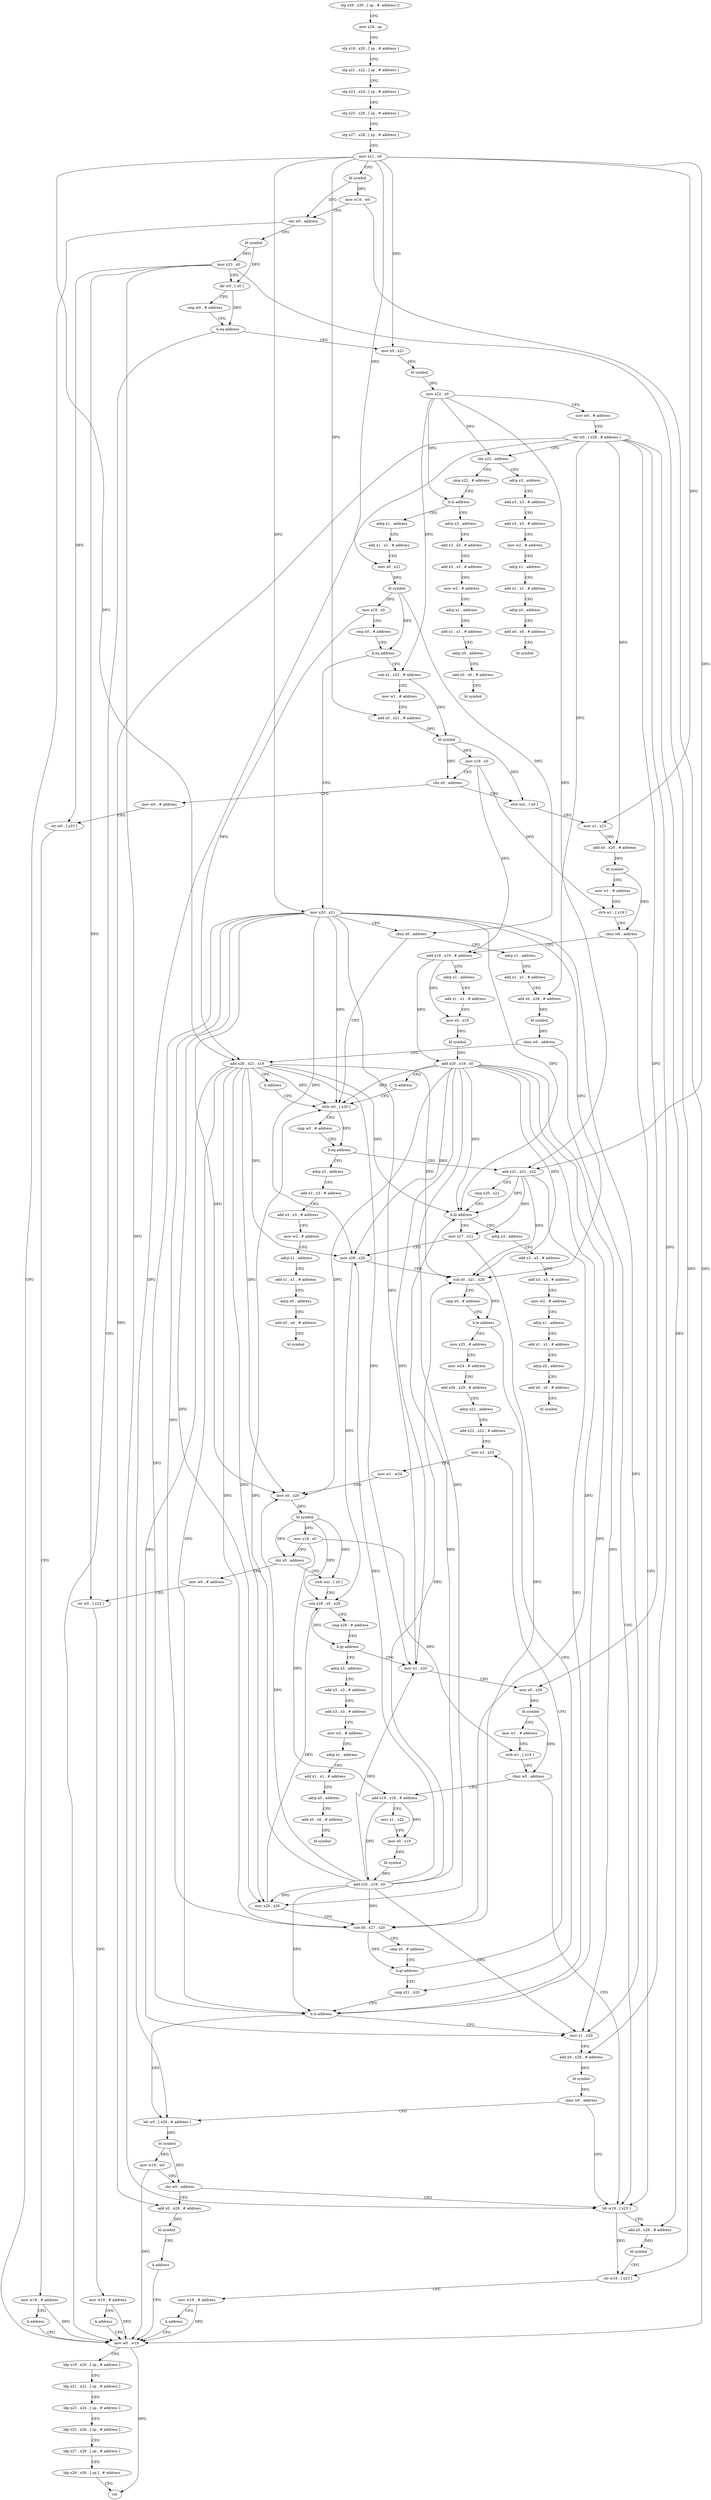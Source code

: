 digraph "func" {
"160280" [label = "stp x29 , x30 , [ sp , #- address ]!" ]
"160284" [label = "mov x29 , sp" ]
"160288" [label = "stp x19 , x20 , [ sp , # address ]" ]
"160292" [label = "stp x21 , x22 , [ sp , # address ]" ]
"160296" [label = "stp x23 , x24 , [ sp , # address ]" ]
"160300" [label = "stp x25 , x26 , [ sp , # address ]" ]
"160304" [label = "stp x27 , x28 , [ sp , # address ]" ]
"160308" [label = "mov x21 , x0" ]
"160312" [label = "bl symbol" ]
"160316" [label = "mov w19 , w0" ]
"160320" [label = "cbz w0 , address" ]
"160344" [label = "mov w0 , w19" ]
"160324" [label = "bl symbol" ]
"160348" [label = "ldp x19 , x20 , [ sp , # address ]" ]
"160352" [label = "ldp x21 , x22 , [ sp , # address ]" ]
"160356" [label = "ldp x23 , x24 , [ sp , # address ]" ]
"160360" [label = "ldp x25 , x26 , [ sp , # address ]" ]
"160364" [label = "ldp x27 , x28 , [ sp , # address ]" ]
"160368" [label = "ldp x29 , x30 , [ sp ] , # address" ]
"160372" [label = "ret" ]
"160328" [label = "mov x23 , x0" ]
"160332" [label = "ldr w0 , [ x0 ]" ]
"160336" [label = "cmp w0 , # address" ]
"160340" [label = "b.eq address" ]
"160376" [label = "mov x0 , x21" ]
"160380" [label = "bl symbol" ]
"160384" [label = "mov x22 , x0" ]
"160388" [label = "mov w0 , # address" ]
"160392" [label = "str w0 , [ x29 , # address ]" ]
"160396" [label = "cbz x22 , address" ]
"160672" [label = "adrp x3 , address" ]
"160400" [label = "cmp x22 , # address" ]
"160676" [label = "add x3 , x3 , # address" ]
"160680" [label = "add x3 , x3 , # address" ]
"160684" [label = "mov w2 , # address" ]
"160688" [label = "adrp x1 , address" ]
"160692" [label = "add x1 , x1 , # address" ]
"160696" [label = "adrp x0 , address" ]
"160700" [label = "add x0 , x0 , # address" ]
"160704" [label = "bl symbol" ]
"160404" [label = "b.ls address" ]
"160708" [label = "adrp x3 , address" ]
"160408" [label = "adrp x1 , address" ]
"160712" [label = "add x3 , x3 , # address" ]
"160716" [label = "add x3 , x3 , # address" ]
"160720" [label = "mov w2 , # address" ]
"160724" [label = "adrp x1 , address" ]
"160728" [label = "add x1 , x1 , # address" ]
"160732" [label = "adrp x0 , address" ]
"160736" [label = "add x0 , x0 , # address" ]
"160740" [label = "bl symbol" ]
"160412" [label = "add x1 , x1 , # address" ]
"160416" [label = "mov x0 , x21" ]
"160420" [label = "bl symbol" ]
"160424" [label = "mov x19 , x0" ]
"160428" [label = "cmp x0 , # address" ]
"160432" [label = "b.eq address" ]
"160744" [label = "sub x2 , x22 , # address" ]
"160436" [label = "mov x20 , x21" ]
"160748" [label = "mov w1 , # address" ]
"160752" [label = "add x0 , x21 , # address" ]
"160756" [label = "bl symbol" ]
"160760" [label = "mov x19 , x0" ]
"160764" [label = "cbz x0 , address" ]
"160824" [label = "mov w0 , # address" ]
"160768" [label = "strb wzr , [ x0 ]" ]
"160440" [label = "cbnz x0 , address" ]
"160840" [label = "adrp x1 , address" ]
"160444" [label = "ldrb w0 , [ x20 ]" ]
"160828" [label = "str w0 , [ x23 ]" ]
"160832" [label = "mov w19 , # address" ]
"160836" [label = "b address" ]
"160772" [label = "mov x1 , x21" ]
"160776" [label = "add x0 , x29 , # address" ]
"160780" [label = "bl symbol" ]
"160784" [label = "mov w1 , # address" ]
"160788" [label = "strb w1 , [ x19 ]" ]
"160792" [label = "cbnz w0 , address" ]
"160648" [label = "ldr w19 , [ x23 ]" ]
"160796" [label = "add x19 , x19 , # address" ]
"160844" [label = "add x1 , x1 , # address" ]
"160848" [label = "add x0 , x29 , # address" ]
"160852" [label = "bl symbol" ]
"160856" [label = "cbnz w0 , address" ]
"160860" [label = "add x20 , x21 , x19" ]
"160448" [label = "cmp w0 , # address" ]
"160452" [label = "b.eq address" ]
"160868" [label = "adrp x3 , address" ]
"160456" [label = "add x21 , x21 , x22" ]
"160652" [label = "add x0 , x29 , # address" ]
"160656" [label = "bl symbol" ]
"160660" [label = "str w19 , [ x23 ]" ]
"160664" [label = "mov w19 , # address" ]
"160668" [label = "b address" ]
"160800" [label = "adrp x1 , address" ]
"160804" [label = "add x1 , x1 , # address" ]
"160808" [label = "mov x0 , x19" ]
"160812" [label = "bl symbol" ]
"160816" [label = "add x20 , x19 , x0" ]
"160820" [label = "b address" ]
"160864" [label = "b address" ]
"160872" [label = "add x3 , x3 , # address" ]
"160876" [label = "add x3 , x3 , # address" ]
"160880" [label = "mov w2 , # address" ]
"160884" [label = "adrp x1 , address" ]
"160888" [label = "add x1 , x1 , # address" ]
"160892" [label = "adrp x0 , address" ]
"160896" [label = "add x0 , x0 , # address" ]
"160900" [label = "bl symbol" ]
"160460" [label = "cmp x20 , x21" ]
"160464" [label = "b.hi address" ]
"160904" [label = "adrp x3 , address" ]
"160468" [label = "mov x27 , x21" ]
"160908" [label = "add x3 , x3 , # address" ]
"160912" [label = "add x3 , x3 , # address" ]
"160916" [label = "mov w2 , # address" ]
"160920" [label = "adrp x1 , address" ]
"160924" [label = "add x1 , x1 , # address" ]
"160928" [label = "adrp x0 , address" ]
"160932" [label = "add x0 , x0 , # address" ]
"160936" [label = "bl symbol" ]
"160472" [label = "mov x28 , x20" ]
"160476" [label = "sub x0 , x21 , x20" ]
"160480" [label = "cmp x0 , # address" ]
"160484" [label = "b.le address" ]
"160608" [label = "cmp x21 , x20" ]
"160488" [label = "mov x25 , # address" ]
"160612" [label = "b.ls address" ]
"160632" [label = "ldr w0 , [ x29 , # address ]" ]
"160616" [label = "mov x1 , x20" ]
"160492" [label = "mov w24 , # address" ]
"160496" [label = "add x26 , x29 , # address" ]
"160500" [label = "adrp x22 , address" ]
"160504" [label = "add x22 , x22 , # address" ]
"160508" [label = "mov x2 , x25" ]
"160636" [label = "bl symbol" ]
"160640" [label = "mov w19 , w0" ]
"160644" [label = "cbz w0 , address" ]
"160992" [label = "add x0 , x29 , # address" ]
"160620" [label = "add x0 , x29 , # address" ]
"160624" [label = "bl symbol" ]
"160628" [label = "cbnz w0 , address" ]
"160940" [label = "mov w0 , # address" ]
"160944" [label = "str w0 , [ x23 ]" ]
"160948" [label = "mov w19 , # address" ]
"160952" [label = "b address" ]
"160532" [label = "strb wzr , [ x0 ]" ]
"160536" [label = "sub x28 , x0 , x28" ]
"160540" [label = "cmp x28 , # address" ]
"160544" [label = "b.gt address" ]
"160956" [label = "adrp x3 , address" ]
"160548" [label = "mov x1 , x20" ]
"160996" [label = "bl symbol" ]
"161000" [label = "b address" ]
"160960" [label = "add x3 , x3 , # address" ]
"160964" [label = "add x3 , x3 , # address" ]
"160968" [label = "mov w2 , # address" ]
"160972" [label = "adrp x1 , address" ]
"160976" [label = "add x1 , x1 , # address" ]
"160980" [label = "adrp x0 , address" ]
"160984" [label = "add x0 , x0 , # address" ]
"160988" [label = "bl symbol" ]
"160552" [label = "mov x0 , x26" ]
"160556" [label = "bl symbol" ]
"160560" [label = "mov w1 , # address" ]
"160564" [label = "strb w1 , [ x19 ]" ]
"160568" [label = "cbnz w0 , address" ]
"160572" [label = "add x19 , x19 , # address" ]
"160576" [label = "mov x1 , x22" ]
"160580" [label = "mov x0 , x19" ]
"160584" [label = "bl symbol" ]
"160588" [label = "add x20 , x19 , x0" ]
"160592" [label = "mov x28 , x20" ]
"160596" [label = "sub x0 , x27 , x20" ]
"160600" [label = "cmp x0 , # address" ]
"160604" [label = "b.gt address" ]
"160512" [label = "mov w1 , w24" ]
"160516" [label = "mov x0 , x20" ]
"160520" [label = "bl symbol" ]
"160524" [label = "mov x19 , x0" ]
"160528" [label = "cbz x0 , address" ]
"160280" -> "160284" [ label = "CFG" ]
"160284" -> "160288" [ label = "CFG" ]
"160288" -> "160292" [ label = "CFG" ]
"160292" -> "160296" [ label = "CFG" ]
"160296" -> "160300" [ label = "CFG" ]
"160300" -> "160304" [ label = "CFG" ]
"160304" -> "160308" [ label = "CFG" ]
"160308" -> "160312" [ label = "CFG" ]
"160308" -> "160376" [ label = "DFG" ]
"160308" -> "160416" [ label = "DFG" ]
"160308" -> "160752" [ label = "DFG" ]
"160308" -> "160436" [ label = "DFG" ]
"160308" -> "160772" [ label = "DFG" ]
"160308" -> "160860" [ label = "DFG" ]
"160308" -> "160456" [ label = "DFG" ]
"160312" -> "160316" [ label = "DFG" ]
"160312" -> "160320" [ label = "DFG" ]
"160316" -> "160320" [ label = "CFG" ]
"160316" -> "160344" [ label = "DFG" ]
"160320" -> "160344" [ label = "CFG" ]
"160320" -> "160324" [ label = "CFG" ]
"160344" -> "160348" [ label = "CFG" ]
"160344" -> "160372" [ label = "DFG" ]
"160324" -> "160328" [ label = "DFG" ]
"160324" -> "160332" [ label = "DFG" ]
"160348" -> "160352" [ label = "CFG" ]
"160352" -> "160356" [ label = "CFG" ]
"160356" -> "160360" [ label = "CFG" ]
"160360" -> "160364" [ label = "CFG" ]
"160364" -> "160368" [ label = "CFG" ]
"160368" -> "160372" [ label = "CFG" ]
"160328" -> "160332" [ label = "CFG" ]
"160328" -> "160828" [ label = "DFG" ]
"160328" -> "160648" [ label = "DFG" ]
"160328" -> "160660" [ label = "DFG" ]
"160328" -> "160944" [ label = "DFG" ]
"160332" -> "160336" [ label = "CFG" ]
"160332" -> "160340" [ label = "DFG" ]
"160336" -> "160340" [ label = "CFG" ]
"160340" -> "160376" [ label = "CFG" ]
"160340" -> "160344" [ label = "CFG" ]
"160376" -> "160380" [ label = "DFG" ]
"160380" -> "160384" [ label = "DFG" ]
"160384" -> "160388" [ label = "CFG" ]
"160384" -> "160396" [ label = "DFG" ]
"160384" -> "160404" [ label = "DFG" ]
"160384" -> "160744" [ label = "DFG" ]
"160384" -> "160456" [ label = "DFG" ]
"160388" -> "160392" [ label = "CFG" ]
"160392" -> "160396" [ label = "CFG" ]
"160392" -> "160632" [ label = "DFG" ]
"160392" -> "160776" [ label = "DFG" ]
"160392" -> "160848" [ label = "DFG" ]
"160392" -> "160652" [ label = "DFG" ]
"160392" -> "160620" [ label = "DFG" ]
"160392" -> "160992" [ label = "DFG" ]
"160392" -> "160552" [ label = "DFG" ]
"160396" -> "160672" [ label = "CFG" ]
"160396" -> "160400" [ label = "CFG" ]
"160672" -> "160676" [ label = "CFG" ]
"160400" -> "160404" [ label = "CFG" ]
"160676" -> "160680" [ label = "CFG" ]
"160680" -> "160684" [ label = "CFG" ]
"160684" -> "160688" [ label = "CFG" ]
"160688" -> "160692" [ label = "CFG" ]
"160692" -> "160696" [ label = "CFG" ]
"160696" -> "160700" [ label = "CFG" ]
"160700" -> "160704" [ label = "CFG" ]
"160404" -> "160708" [ label = "CFG" ]
"160404" -> "160408" [ label = "CFG" ]
"160708" -> "160712" [ label = "CFG" ]
"160408" -> "160412" [ label = "CFG" ]
"160712" -> "160716" [ label = "CFG" ]
"160716" -> "160720" [ label = "CFG" ]
"160720" -> "160724" [ label = "CFG" ]
"160724" -> "160728" [ label = "CFG" ]
"160728" -> "160732" [ label = "CFG" ]
"160732" -> "160736" [ label = "CFG" ]
"160736" -> "160740" [ label = "CFG" ]
"160412" -> "160416" [ label = "CFG" ]
"160416" -> "160420" [ label = "DFG" ]
"160420" -> "160424" [ label = "DFG" ]
"160420" -> "160432" [ label = "DFG" ]
"160420" -> "160440" [ label = "DFG" ]
"160424" -> "160428" [ label = "CFG" ]
"160424" -> "160860" [ label = "DFG" ]
"160428" -> "160432" [ label = "CFG" ]
"160432" -> "160744" [ label = "CFG" ]
"160432" -> "160436" [ label = "CFG" ]
"160744" -> "160748" [ label = "CFG" ]
"160744" -> "160756" [ label = "DFG" ]
"160436" -> "160440" [ label = "CFG" ]
"160436" -> "160444" [ label = "DFG" ]
"160436" -> "160464" [ label = "DFG" ]
"160436" -> "160472" [ label = "DFG" ]
"160436" -> "160476" [ label = "DFG" ]
"160436" -> "160612" [ label = "DFG" ]
"160436" -> "160616" [ label = "DFG" ]
"160436" -> "160516" [ label = "DFG" ]
"160436" -> "160548" [ label = "DFG" ]
"160436" -> "160592" [ label = "DFG" ]
"160436" -> "160596" [ label = "DFG" ]
"160748" -> "160752" [ label = "CFG" ]
"160752" -> "160756" [ label = "DFG" ]
"160756" -> "160760" [ label = "DFG" ]
"160756" -> "160764" [ label = "DFG" ]
"160756" -> "160768" [ label = "DFG" ]
"160760" -> "160764" [ label = "CFG" ]
"160760" -> "160788" [ label = "DFG" ]
"160760" -> "160796" [ label = "DFG" ]
"160764" -> "160824" [ label = "CFG" ]
"160764" -> "160768" [ label = "CFG" ]
"160824" -> "160828" [ label = "CFG" ]
"160768" -> "160772" [ label = "CFG" ]
"160440" -> "160840" [ label = "CFG" ]
"160440" -> "160444" [ label = "CFG" ]
"160840" -> "160844" [ label = "CFG" ]
"160444" -> "160448" [ label = "CFG" ]
"160444" -> "160452" [ label = "DFG" ]
"160828" -> "160832" [ label = "CFG" ]
"160832" -> "160836" [ label = "CFG" ]
"160832" -> "160344" [ label = "DFG" ]
"160836" -> "160344" [ label = "CFG" ]
"160772" -> "160776" [ label = "CFG" ]
"160776" -> "160780" [ label = "DFG" ]
"160780" -> "160784" [ label = "CFG" ]
"160780" -> "160792" [ label = "DFG" ]
"160784" -> "160788" [ label = "CFG" ]
"160788" -> "160792" [ label = "CFG" ]
"160792" -> "160648" [ label = "CFG" ]
"160792" -> "160796" [ label = "CFG" ]
"160648" -> "160652" [ label = "CFG" ]
"160648" -> "160660" [ label = "DFG" ]
"160796" -> "160800" [ label = "CFG" ]
"160796" -> "160808" [ label = "DFG" ]
"160796" -> "160816" [ label = "DFG" ]
"160844" -> "160848" [ label = "CFG" ]
"160848" -> "160852" [ label = "DFG" ]
"160852" -> "160856" [ label = "DFG" ]
"160856" -> "160648" [ label = "CFG" ]
"160856" -> "160860" [ label = "CFG" ]
"160860" -> "160864" [ label = "CFG" ]
"160860" -> "160444" [ label = "DFG" ]
"160860" -> "160464" [ label = "DFG" ]
"160860" -> "160472" [ label = "DFG" ]
"160860" -> "160476" [ label = "DFG" ]
"160860" -> "160612" [ label = "DFG" ]
"160860" -> "160616" [ label = "DFG" ]
"160860" -> "160516" [ label = "DFG" ]
"160860" -> "160548" [ label = "DFG" ]
"160860" -> "160592" [ label = "DFG" ]
"160860" -> "160596" [ label = "DFG" ]
"160448" -> "160452" [ label = "CFG" ]
"160452" -> "160868" [ label = "CFG" ]
"160452" -> "160456" [ label = "CFG" ]
"160868" -> "160872" [ label = "CFG" ]
"160456" -> "160460" [ label = "CFG" ]
"160456" -> "160464" [ label = "DFG" ]
"160456" -> "160468" [ label = "DFG" ]
"160456" -> "160476" [ label = "DFG" ]
"160456" -> "160612" [ label = "DFG" ]
"160652" -> "160656" [ label = "DFG" ]
"160656" -> "160660" [ label = "CFG" ]
"160660" -> "160664" [ label = "CFG" ]
"160664" -> "160668" [ label = "CFG" ]
"160664" -> "160344" [ label = "DFG" ]
"160668" -> "160344" [ label = "CFG" ]
"160800" -> "160804" [ label = "CFG" ]
"160804" -> "160808" [ label = "CFG" ]
"160808" -> "160812" [ label = "DFG" ]
"160812" -> "160816" [ label = "DFG" ]
"160816" -> "160820" [ label = "CFG" ]
"160816" -> "160444" [ label = "DFG" ]
"160816" -> "160464" [ label = "DFG" ]
"160816" -> "160472" [ label = "DFG" ]
"160816" -> "160476" [ label = "DFG" ]
"160816" -> "160612" [ label = "DFG" ]
"160816" -> "160616" [ label = "DFG" ]
"160816" -> "160516" [ label = "DFG" ]
"160816" -> "160548" [ label = "DFG" ]
"160816" -> "160592" [ label = "DFG" ]
"160816" -> "160596" [ label = "DFG" ]
"160820" -> "160444" [ label = "CFG" ]
"160864" -> "160444" [ label = "CFG" ]
"160872" -> "160876" [ label = "CFG" ]
"160876" -> "160880" [ label = "CFG" ]
"160880" -> "160884" [ label = "CFG" ]
"160884" -> "160888" [ label = "CFG" ]
"160888" -> "160892" [ label = "CFG" ]
"160892" -> "160896" [ label = "CFG" ]
"160896" -> "160900" [ label = "CFG" ]
"160460" -> "160464" [ label = "CFG" ]
"160464" -> "160904" [ label = "CFG" ]
"160464" -> "160468" [ label = "CFG" ]
"160904" -> "160908" [ label = "CFG" ]
"160468" -> "160472" [ label = "CFG" ]
"160468" -> "160596" [ label = "DFG" ]
"160908" -> "160912" [ label = "CFG" ]
"160912" -> "160916" [ label = "CFG" ]
"160916" -> "160920" [ label = "CFG" ]
"160920" -> "160924" [ label = "CFG" ]
"160924" -> "160928" [ label = "CFG" ]
"160928" -> "160932" [ label = "CFG" ]
"160932" -> "160936" [ label = "CFG" ]
"160472" -> "160476" [ label = "CFG" ]
"160472" -> "160536" [ label = "DFG" ]
"160476" -> "160480" [ label = "CFG" ]
"160476" -> "160484" [ label = "DFG" ]
"160480" -> "160484" [ label = "CFG" ]
"160484" -> "160608" [ label = "CFG" ]
"160484" -> "160488" [ label = "CFG" ]
"160608" -> "160612" [ label = "CFG" ]
"160488" -> "160492" [ label = "CFG" ]
"160612" -> "160632" [ label = "CFG" ]
"160612" -> "160616" [ label = "CFG" ]
"160632" -> "160636" [ label = "DFG" ]
"160616" -> "160620" [ label = "CFG" ]
"160492" -> "160496" [ label = "CFG" ]
"160496" -> "160500" [ label = "CFG" ]
"160500" -> "160504" [ label = "CFG" ]
"160504" -> "160508" [ label = "CFG" ]
"160508" -> "160512" [ label = "CFG" ]
"160636" -> "160640" [ label = "DFG" ]
"160636" -> "160644" [ label = "DFG" ]
"160640" -> "160644" [ label = "CFG" ]
"160640" -> "160344" [ label = "DFG" ]
"160644" -> "160992" [ label = "CFG" ]
"160644" -> "160648" [ label = "CFG" ]
"160992" -> "160996" [ label = "DFG" ]
"160620" -> "160624" [ label = "DFG" ]
"160624" -> "160628" [ label = "DFG" ]
"160628" -> "160648" [ label = "CFG" ]
"160628" -> "160632" [ label = "CFG" ]
"160940" -> "160944" [ label = "CFG" ]
"160944" -> "160948" [ label = "CFG" ]
"160948" -> "160952" [ label = "CFG" ]
"160948" -> "160344" [ label = "DFG" ]
"160952" -> "160344" [ label = "CFG" ]
"160532" -> "160536" [ label = "CFG" ]
"160536" -> "160540" [ label = "CFG" ]
"160536" -> "160544" [ label = "DFG" ]
"160540" -> "160544" [ label = "CFG" ]
"160544" -> "160956" [ label = "CFG" ]
"160544" -> "160548" [ label = "CFG" ]
"160956" -> "160960" [ label = "CFG" ]
"160548" -> "160552" [ label = "CFG" ]
"160996" -> "161000" [ label = "CFG" ]
"161000" -> "160344" [ label = "CFG" ]
"160960" -> "160964" [ label = "CFG" ]
"160964" -> "160968" [ label = "CFG" ]
"160968" -> "160972" [ label = "CFG" ]
"160972" -> "160976" [ label = "CFG" ]
"160976" -> "160980" [ label = "CFG" ]
"160980" -> "160984" [ label = "CFG" ]
"160984" -> "160988" [ label = "CFG" ]
"160552" -> "160556" [ label = "DFG" ]
"160556" -> "160560" [ label = "CFG" ]
"160556" -> "160568" [ label = "DFG" ]
"160560" -> "160564" [ label = "CFG" ]
"160564" -> "160568" [ label = "CFG" ]
"160568" -> "160648" [ label = "CFG" ]
"160568" -> "160572" [ label = "CFG" ]
"160572" -> "160576" [ label = "CFG" ]
"160572" -> "160580" [ label = "DFG" ]
"160572" -> "160588" [ label = "DFG" ]
"160576" -> "160580" [ label = "CFG" ]
"160580" -> "160584" [ label = "DFG" ]
"160584" -> "160588" [ label = "DFG" ]
"160588" -> "160592" [ label = "DFG" ]
"160588" -> "160444" [ label = "DFG" ]
"160588" -> "160472" [ label = "DFG" ]
"160588" -> "160476" [ label = "DFG" ]
"160588" -> "160612" [ label = "DFG" ]
"160588" -> "160616" [ label = "DFG" ]
"160588" -> "160516" [ label = "DFG" ]
"160588" -> "160548" [ label = "DFG" ]
"160588" -> "160464" [ label = "DFG" ]
"160588" -> "160596" [ label = "DFG" ]
"160592" -> "160596" [ label = "CFG" ]
"160592" -> "160536" [ label = "DFG" ]
"160596" -> "160600" [ label = "CFG" ]
"160596" -> "160604" [ label = "DFG" ]
"160600" -> "160604" [ label = "CFG" ]
"160604" -> "160508" [ label = "CFG" ]
"160604" -> "160608" [ label = "CFG" ]
"160512" -> "160516" [ label = "CFG" ]
"160516" -> "160520" [ label = "DFG" ]
"160520" -> "160524" [ label = "DFG" ]
"160520" -> "160528" [ label = "DFG" ]
"160520" -> "160532" [ label = "DFG" ]
"160520" -> "160536" [ label = "DFG" ]
"160524" -> "160528" [ label = "CFG" ]
"160524" -> "160564" [ label = "DFG" ]
"160524" -> "160572" [ label = "DFG" ]
"160528" -> "160940" [ label = "CFG" ]
"160528" -> "160532" [ label = "CFG" ]
}

